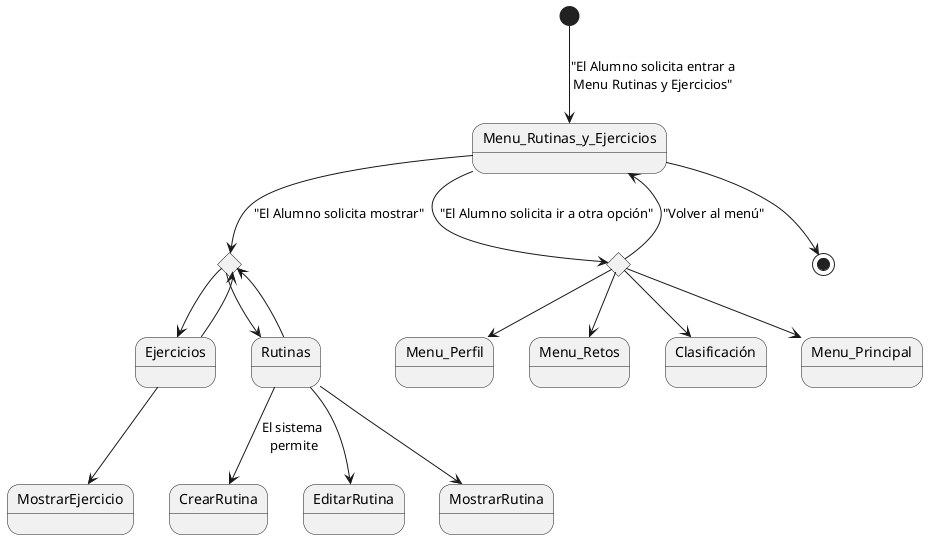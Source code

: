 @startuml
state Menu_Rutinas_y_Ejercicios
state rombo1 <<choice>>
state rombo2 <<choice>>
state Ejercicios
state Rutinas
state CrearRutina
state EditarRutina
state Menu_Perfil
state Menu_Retos
state Clasificación
state Menu_Principal

[*] --> Menu_Rutinas_y_Ejercicios : "El Alumno solicita entrar a\nMenu Rutinas y Ejercicios"

Menu_Rutinas_y_Ejercicios --> rombo1 : "El Alumno solicita mostrar"
rombo1 --> Ejercicios
Ejercicios --> rombo1


Ejercicios --> MostrarEjercicio
rombo1 --> Rutinas
Rutinas --> CrearRutina: El sistema \npermite
Rutinas --> MostrarRutina
Rutinas --> EditarRutina
Rutinas --> rombo1
Menu_Rutinas_y_Ejercicios --> rombo2 : "El Alumno solicita ir a otra opción"
rombo2 --> Menu_Perfil
rombo2 --> Menu_Retos
rombo2 --> Clasificación
rombo2 --> Menu_Principal
rombo2 --> Menu_Rutinas_y_Ejercicios : "Volver al menú"

Menu_Rutinas_y_Ejercicios --> [*]
@enduml
